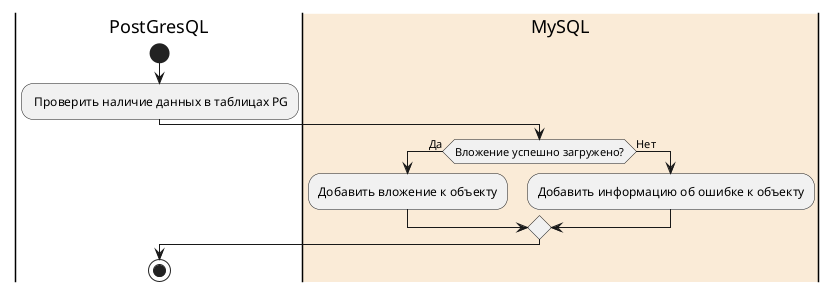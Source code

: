 http://plantuml.com/activity-diagram-beta
@startuml
| PostGresQL |
start
    : Проверить наличие данных в таблицах PG;
|#AntiqueWhite| MySQL |

    if (Вложение успешно загружено?) then (Да)
        :Добавить вложение к объекту;
    else (Нет)
        :Добавить информацию об ошибке к объекту;
    endif
| PostGresQL |
stop
@enduml